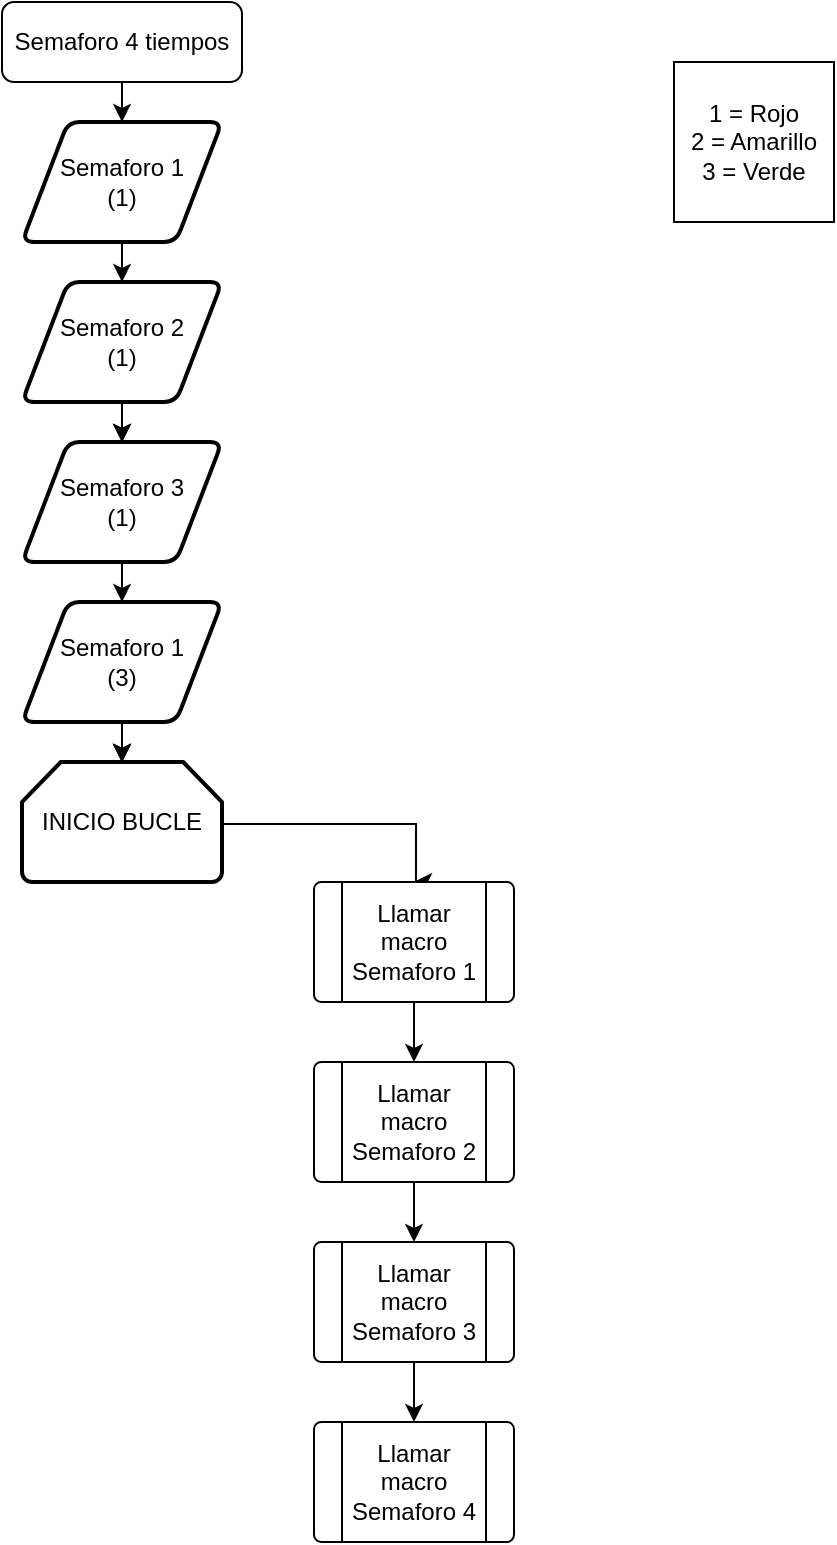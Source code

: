 <mxfile version="24.7.17" pages="2">
  <diagram id="C5RBs43oDa-KdzZeNtuy" name="Cruce 4 tiempos">
    <mxGraphModel dx="1114" dy="600" grid="1" gridSize="10" guides="1" tooltips="1" connect="1" arrows="1" fold="1" page="1" pageScale="1" pageWidth="827" pageHeight="1169" math="0" shadow="0">
      <root>
        <mxCell id="WIyWlLk6GJQsqaUBKTNV-0" />
        <mxCell id="WIyWlLk6GJQsqaUBKTNV-1" parent="WIyWlLk6GJQsqaUBKTNV-0" />
        <mxCell id="AX6zMwulwrfoc-DZhRNo-4" style="edgeStyle=orthogonalEdgeStyle;rounded=0;orthogonalLoop=1;jettySize=auto;html=1;exitX=0.5;exitY=1;exitDx=0;exitDy=0;" edge="1" parent="WIyWlLk6GJQsqaUBKTNV-1" source="7kTXpm9uhwuU3PHlqAgr-0">
          <mxGeometry relative="1" as="geometry">
            <mxPoint x="414" y="110" as="targetPoint" />
          </mxGeometry>
        </mxCell>
        <mxCell id="WIyWlLk6GJQsqaUBKTNV-3" value="Semaforo 4 tiempos" style="rounded=1;whiteSpace=wrap;html=1;fontSize=12;glass=0;strokeWidth=1;shadow=0;" parent="WIyWlLk6GJQsqaUBKTNV-1" vertex="1">
          <mxGeometry x="354" y="20" width="120" height="40" as="geometry" />
        </mxCell>
        <mxCell id="AX6zMwulwrfoc-DZhRNo-17" style="edgeStyle=orthogonalEdgeStyle;rounded=0;orthogonalLoop=1;jettySize=auto;html=1;entryX=0.5;entryY=0;entryDx=0;entryDy=0;entryPerimeter=0;" edge="1" parent="WIyWlLk6GJQsqaUBKTNV-1">
          <mxGeometry relative="1" as="geometry">
            <mxPoint x="560" y="460" as="targetPoint" />
            <mxPoint x="464" y="430" as="sourcePoint" />
            <Array as="points">
              <mxPoint x="464" y="431" />
              <mxPoint x="561" y="431" />
            </Array>
          </mxGeometry>
        </mxCell>
        <mxCell id="AX6zMwulwrfoc-DZhRNo-14" value="INICIO BUCLE" style="strokeWidth=2;html=1;shape=mxgraph.flowchart.loop_limit;whiteSpace=wrap;" vertex="1" parent="WIyWlLk6GJQsqaUBKTNV-1">
          <mxGeometry x="364" y="400" width="100" height="60" as="geometry" />
        </mxCell>
        <mxCell id="AX6zMwulwrfoc-DZhRNo-26" value="1 = Rojo&lt;div&gt;2 = Amarillo&lt;/div&gt;&lt;div&gt;3 = Verde&lt;/div&gt;" style="whiteSpace=wrap;html=1;aspect=fixed;" vertex="1" parent="WIyWlLk6GJQsqaUBKTNV-1">
          <mxGeometry x="690" y="50" width="80" height="80" as="geometry" />
        </mxCell>
        <mxCell id="gZ1kkZL4DEU2fNk-iooH-0" value="&lt;div style=&quot;&quot;&gt;Llamar macro&lt;/div&gt;&lt;div style=&quot;&quot;&gt;Semaforo 1&lt;/div&gt;" style="verticalLabelPosition=middle;verticalAlign=middle;html=1;shape=process;whiteSpace=wrap;rounded=1;size=0.14;arcSize=6;align=center;labelPosition=center;" vertex="1" parent="WIyWlLk6GJQsqaUBKTNV-1">
          <mxGeometry x="510" y="460" width="100" height="60" as="geometry" />
        </mxCell>
        <mxCell id="DlWZdYN0ry0o2fQXSLOB-1" value="" style="edgeStyle=orthogonalEdgeStyle;rounded=0;orthogonalLoop=1;jettySize=auto;html=1;" edge="1" parent="WIyWlLk6GJQsqaUBKTNV-1" source="7kTXpm9uhwuU3PHlqAgr-0" target="DlWZdYN0ry0o2fQXSLOB-0">
          <mxGeometry relative="1" as="geometry" />
        </mxCell>
        <mxCell id="DlWZdYN0ry0o2fQXSLOB-2" value="" style="edgeStyle=orthogonalEdgeStyle;rounded=0;orthogonalLoop=1;jettySize=auto;html=1;" edge="1" parent="WIyWlLk6GJQsqaUBKTNV-1" source="DlWZdYN0ry0o2fQXSLOB-0" target="AX6zMwulwrfoc-DZhRNo-14">
          <mxGeometry relative="1" as="geometry" />
        </mxCell>
        <mxCell id="DlWZdYN0ry0o2fQXSLOB-3" value="" style="edgeStyle=orthogonalEdgeStyle;rounded=0;orthogonalLoop=1;jettySize=auto;html=1;" edge="1" parent="WIyWlLk6GJQsqaUBKTNV-1" source="DlWZdYN0ry0o2fQXSLOB-5" target="AX6zMwulwrfoc-DZhRNo-14">
          <mxGeometry relative="1" as="geometry" />
        </mxCell>
        <mxCell id="DlWZdYN0ry0o2fQXSLOB-4" value="" style="edgeStyle=orthogonalEdgeStyle;rounded=0;orthogonalLoop=1;jettySize=auto;html=1;" edge="1" parent="WIyWlLk6GJQsqaUBKTNV-1" source="DlWZdYN0ry0o2fQXSLOB-5" target="AX6zMwulwrfoc-DZhRNo-14">
          <mxGeometry relative="1" as="geometry" />
        </mxCell>
        <mxCell id="DlWZdYN0ry0o2fQXSLOB-6" value="" style="edgeStyle=orthogonalEdgeStyle;rounded=0;orthogonalLoop=1;jettySize=auto;html=1;" edge="1" parent="WIyWlLk6GJQsqaUBKTNV-1" source="DlWZdYN0ry0o2fQXSLOB-0" target="DlWZdYN0ry0o2fQXSLOB-5">
          <mxGeometry relative="1" as="geometry" />
        </mxCell>
        <mxCell id="DlWZdYN0ry0o2fQXSLOB-0" value="Semaforo 2&lt;div&gt;(1)&lt;/div&gt;" style="shape=parallelogram;html=1;strokeWidth=2;perimeter=parallelogramPerimeter;whiteSpace=wrap;rounded=1;arcSize=12;size=0.23;" vertex="1" parent="WIyWlLk6GJQsqaUBKTNV-1">
          <mxGeometry x="364" y="160" width="100" height="60" as="geometry" />
        </mxCell>
        <mxCell id="DlWZdYN0ry0o2fQXSLOB-7" value="" style="edgeStyle=orthogonalEdgeStyle;rounded=0;orthogonalLoop=1;jettySize=auto;html=1;" edge="1" parent="WIyWlLk6GJQsqaUBKTNV-1" source="DlWZdYN0ry0o2fQXSLOB-0" target="DlWZdYN0ry0o2fQXSLOB-5">
          <mxGeometry relative="1" as="geometry">
            <mxPoint x="414" y="250" as="sourcePoint" />
            <mxPoint x="414" y="390" as="targetPoint" />
          </mxGeometry>
        </mxCell>
        <mxCell id="DlWZdYN0ry0o2fQXSLOB-8" value="" style="edgeStyle=orthogonalEdgeStyle;rounded=0;orthogonalLoop=1;jettySize=auto;html=1;" edge="1" parent="WIyWlLk6GJQsqaUBKTNV-1" source="DlWZdYN0ry0o2fQXSLOB-0" target="DlWZdYN0ry0o2fQXSLOB-5">
          <mxGeometry relative="1" as="geometry">
            <mxPoint x="414" y="240" as="sourcePoint" />
            <mxPoint x="414" y="390" as="targetPoint" />
          </mxGeometry>
        </mxCell>
        <mxCell id="DlWZdYN0ry0o2fQXSLOB-9" value="" style="edgeStyle=orthogonalEdgeStyle;rounded=0;orthogonalLoop=1;jettySize=auto;html=1;" edge="1" parent="WIyWlLk6GJQsqaUBKTNV-1" source="DlWZdYN0ry0o2fQXSLOB-5" target="AX6zMwulwrfoc-DZhRNo-14">
          <mxGeometry relative="1" as="geometry" />
        </mxCell>
        <mxCell id="DlWZdYN0ry0o2fQXSLOB-10" value="" style="edgeStyle=orthogonalEdgeStyle;rounded=0;orthogonalLoop=1;jettySize=auto;html=1;" edge="1" parent="WIyWlLk6GJQsqaUBKTNV-1" source="DlWZdYN0ry0o2fQXSLOB-5" target="AX6zMwulwrfoc-DZhRNo-14">
          <mxGeometry relative="1" as="geometry" />
        </mxCell>
        <mxCell id="DlWZdYN0ry0o2fQXSLOB-12" value="" style="edgeStyle=orthogonalEdgeStyle;rounded=0;orthogonalLoop=1;jettySize=auto;html=1;" edge="1" parent="WIyWlLk6GJQsqaUBKTNV-1" source="DlWZdYN0ry0o2fQXSLOB-5" target="DlWZdYN0ry0o2fQXSLOB-11">
          <mxGeometry relative="1" as="geometry">
            <mxPoint x="414" y="290" as="sourcePoint" />
          </mxGeometry>
        </mxCell>
        <mxCell id="DlWZdYN0ry0o2fQXSLOB-11" value="Semaforo 1&lt;div&gt;(3)&lt;/div&gt;" style="shape=parallelogram;html=1;strokeWidth=2;perimeter=parallelogramPerimeter;whiteSpace=wrap;rounded=1;arcSize=12;size=0.23;" vertex="1" parent="WIyWlLk6GJQsqaUBKTNV-1">
          <mxGeometry x="364" y="320" width="100" height="60" as="geometry" />
        </mxCell>
        <mxCell id="DlWZdYN0ry0o2fQXSLOB-13" value="" style="edgeStyle=orthogonalEdgeStyle;rounded=0;orthogonalLoop=1;jettySize=auto;html=1;exitX=0.5;exitY=1;exitDx=0;exitDy=0;" edge="1" parent="WIyWlLk6GJQsqaUBKTNV-1" source="WIyWlLk6GJQsqaUBKTNV-3" target="7kTXpm9uhwuU3PHlqAgr-0">
          <mxGeometry relative="1" as="geometry">
            <mxPoint x="414" y="60" as="sourcePoint" />
            <mxPoint x="414" y="110" as="targetPoint" />
          </mxGeometry>
        </mxCell>
        <mxCell id="7kTXpm9uhwuU3PHlqAgr-0" value="Semaforo 1&lt;div&gt;(1)&lt;/div&gt;" style="shape=parallelogram;html=1;strokeWidth=2;perimeter=parallelogramPerimeter;whiteSpace=wrap;rounded=1;arcSize=12;size=0.23;" vertex="1" parent="WIyWlLk6GJQsqaUBKTNV-1">
          <mxGeometry x="364" y="80" width="100" height="60" as="geometry" />
        </mxCell>
        <mxCell id="DlWZdYN0ry0o2fQXSLOB-14" value="" style="edgeStyle=orthogonalEdgeStyle;rounded=0;orthogonalLoop=1;jettySize=auto;html=1;" edge="1" parent="WIyWlLk6GJQsqaUBKTNV-1" target="DlWZdYN0ry0o2fQXSLOB-5">
          <mxGeometry relative="1" as="geometry">
            <mxPoint x="414" y="290" as="sourcePoint" />
            <mxPoint x="414" y="320" as="targetPoint" />
          </mxGeometry>
        </mxCell>
        <mxCell id="DlWZdYN0ry0o2fQXSLOB-5" value="Semaforo 3&lt;div&gt;(1)&lt;/div&gt;" style="shape=parallelogram;html=1;strokeWidth=2;perimeter=parallelogramPerimeter;whiteSpace=wrap;rounded=1;arcSize=12;size=0.23;" vertex="1" parent="WIyWlLk6GJQsqaUBKTNV-1">
          <mxGeometry x="364" y="240" width="100" height="60" as="geometry" />
        </mxCell>
        <mxCell id="BWx8qtgVp29zPPo0ozxf-1" style="edgeStyle=orthogonalEdgeStyle;rounded=0;orthogonalLoop=1;jettySize=auto;html=1;entryX=0.5;entryY=0;entryDx=0;entryDy=0;entryPerimeter=0;" edge="1" parent="WIyWlLk6GJQsqaUBKTNV-1" source="gZ1kkZL4DEU2fNk-iooH-0">
          <mxGeometry relative="1" as="geometry">
            <mxPoint x="560" y="550" as="targetPoint" />
          </mxGeometry>
        </mxCell>
        <mxCell id="nHGBtQ9SYNo-Ch3gDnJf-2" value="" style="edgeStyle=orthogonalEdgeStyle;rounded=0;orthogonalLoop=1;jettySize=auto;html=1;" edge="1" parent="WIyWlLk6GJQsqaUBKTNV-1" source="nHGBtQ9SYNo-Ch3gDnJf-0" target="nHGBtQ9SYNo-Ch3gDnJf-1">
          <mxGeometry relative="1" as="geometry" />
        </mxCell>
        <mxCell id="nHGBtQ9SYNo-Ch3gDnJf-0" value="&lt;div style=&quot;&quot;&gt;Llamar macro&lt;/div&gt;&lt;div style=&quot;&quot;&gt;Semaforo 2&lt;/div&gt;" style="verticalLabelPosition=middle;verticalAlign=middle;html=1;shape=process;whiteSpace=wrap;rounded=1;size=0.14;arcSize=6;align=center;labelPosition=center;" vertex="1" parent="WIyWlLk6GJQsqaUBKTNV-1">
          <mxGeometry x="510" y="550" width="100" height="60" as="geometry" />
        </mxCell>
        <mxCell id="nHGBtQ9SYNo-Ch3gDnJf-4" value="" style="edgeStyle=orthogonalEdgeStyle;rounded=0;orthogonalLoop=1;jettySize=auto;html=1;" edge="1" parent="WIyWlLk6GJQsqaUBKTNV-1" source="nHGBtQ9SYNo-Ch3gDnJf-1" target="nHGBtQ9SYNo-Ch3gDnJf-3">
          <mxGeometry relative="1" as="geometry" />
        </mxCell>
        <mxCell id="nHGBtQ9SYNo-Ch3gDnJf-1" value="&lt;div style=&quot;&quot;&gt;Llamar macro&lt;/div&gt;&lt;div style=&quot;&quot;&gt;Semaforo 3&lt;/div&gt;" style="verticalLabelPosition=middle;verticalAlign=middle;html=1;shape=process;whiteSpace=wrap;rounded=1;size=0.14;arcSize=6;align=center;labelPosition=center;" vertex="1" parent="WIyWlLk6GJQsqaUBKTNV-1">
          <mxGeometry x="510" y="640" width="100" height="60" as="geometry" />
        </mxCell>
        <mxCell id="nHGBtQ9SYNo-Ch3gDnJf-3" value="&lt;div style=&quot;&quot;&gt;Llamar macro&lt;/div&gt;&lt;div style=&quot;&quot;&gt;Semaforo 4&lt;/div&gt;" style="verticalLabelPosition=middle;verticalAlign=middle;html=1;shape=process;whiteSpace=wrap;rounded=1;size=0.14;arcSize=6;align=center;labelPosition=center;" vertex="1" parent="WIyWlLk6GJQsqaUBKTNV-1">
          <mxGeometry x="510" y="730" width="100" height="60" as="geometry" />
        </mxCell>
      </root>
    </mxGraphModel>
  </diagram>
  <diagram id="z97XvdSDalEI1v8VXI9O" name="Macros">
    <mxGraphModel dx="1114" dy="600" grid="1" gridSize="10" guides="1" tooltips="1" connect="1" arrows="1" fold="1" page="1" pageScale="1" pageWidth="827" pageHeight="1169" math="0" shadow="0">
      <root>
        <mxCell id="0" />
        <mxCell id="1" parent="0" />
        <mxCell id="Du2LEcnjEsH2kqTdk01d-3" style="edgeStyle=orthogonalEdgeStyle;rounded=0;orthogonalLoop=1;jettySize=auto;html=1;" edge="1" parent="1" source="Du2LEcnjEsH2kqTdk01d-4" target="Du2LEcnjEsH2kqTdk01d-6">
          <mxGeometry relative="1" as="geometry" />
        </mxCell>
        <mxCell id="Du2LEcnjEsH2kqTdk01d-4" value="3" style="shape=parallelogram;html=1;strokeWidth=2;perimeter=parallelogramPerimeter;whiteSpace=wrap;rounded=1;arcSize=12;size=0.23;" vertex="1" parent="1">
          <mxGeometry x="20" y="60" width="100" height="60" as="geometry" />
        </mxCell>
        <mxCell id="Du2LEcnjEsH2kqTdk01d-5" style="edgeStyle=orthogonalEdgeStyle;rounded=0;orthogonalLoop=1;jettySize=auto;html=1;entryX=0.5;entryY=0;entryDx=0;entryDy=0;" edge="1" parent="1" source="Du2LEcnjEsH2kqTdk01d-6" target="Du2LEcnjEsH2kqTdk01d-7">
          <mxGeometry relative="1" as="geometry" />
        </mxCell>
        <mxCell id="Du2LEcnjEsH2kqTdk01d-6" value="Retardo de&amp;nbsp;&lt;div&gt;27&lt;/div&gt;&lt;div&gt;Segundos&lt;/div&gt;" style="strokeWidth=2;html=1;shape=mxgraph.flowchart.delay;whiteSpace=wrap;" vertex="1" parent="1">
          <mxGeometry x="20" y="150" width="100" height="60" as="geometry" />
        </mxCell>
        <mxCell id="F_aArneI_mDVkDAZ-vPQ-2" style="edgeStyle=orthogonalEdgeStyle;rounded=0;orthogonalLoop=1;jettySize=auto;html=1;" edge="1" parent="1" source="Du2LEcnjEsH2kqTdk01d-7" target="F_aArneI_mDVkDAZ-vPQ-1">
          <mxGeometry relative="1" as="geometry" />
        </mxCell>
        <mxCell id="Du2LEcnjEsH2kqTdk01d-7" value="2" style="shape=parallelogram;html=1;strokeWidth=2;perimeter=parallelogramPerimeter;whiteSpace=wrap;rounded=1;arcSize=12;size=0.23;" vertex="1" parent="1">
          <mxGeometry x="20" y="240" width="100" height="60" as="geometry" />
        </mxCell>
        <mxCell id="Du2LEcnjEsH2kqTdk01d-8" style="edgeStyle=orthogonalEdgeStyle;rounded=0;orthogonalLoop=1;jettySize=auto;html=1;exitX=0.5;exitY=1;exitDx=0;exitDy=0;exitPerimeter=0;" edge="1" parent="1" source="Du2LEcnjEsH2kqTdk01d-6" target="Du2LEcnjEsH2kqTdk01d-6">
          <mxGeometry relative="1" as="geometry" />
        </mxCell>
        <mxCell id="SOfyhN1m65_F0PXyqz_T-1" value="&lt;div&gt;1 = Rojo&lt;/div&gt;&lt;div&gt;2 = Amarillo&lt;/div&gt;&lt;div&gt;3 = Verde&lt;/div&gt;" style="whiteSpace=wrap;html=1;aspect=fixed;" vertex="1" parent="1">
          <mxGeometry x="590" y="20" width="80" height="80" as="geometry" />
        </mxCell>
        <mxCell id="F_aArneI_mDVkDAZ-vPQ-4" style="edgeStyle=orthogonalEdgeStyle;rounded=0;orthogonalLoop=1;jettySize=auto;html=1;entryX=0.5;entryY=0;entryDx=0;entryDy=0;" edge="1" parent="1" source="F_aArneI_mDVkDAZ-vPQ-1" target="F_aArneI_mDVkDAZ-vPQ-3">
          <mxGeometry relative="1" as="geometry" />
        </mxCell>
        <mxCell id="F_aArneI_mDVkDAZ-vPQ-1" value="Retardo de&amp;nbsp;&lt;div&gt;3&lt;/div&gt;&lt;div&gt;Segundos&lt;/div&gt;" style="strokeWidth=2;html=1;shape=mxgraph.flowchart.delay;whiteSpace=wrap;" vertex="1" parent="1">
          <mxGeometry x="20" y="330" width="100" height="60" as="geometry" />
        </mxCell>
        <mxCell id="F_aArneI_mDVkDAZ-vPQ-3" value="1" style="shape=parallelogram;html=1;strokeWidth=2;perimeter=parallelogramPerimeter;whiteSpace=wrap;rounded=1;arcSize=12;size=0.23;" vertex="1" parent="1">
          <mxGeometry x="20" y="420" width="100" height="60" as="geometry" />
        </mxCell>
        <mxCell id="OmC4L6xoLTWhpBqTy5O4-1" value="Semaforo 1" style="rounded=1;whiteSpace=wrap;html=1;fontSize=12;glass=0;strokeWidth=1;shadow=0;" vertex="1" parent="1">
          <mxGeometry x="10" y="10" width="120" height="40" as="geometry" />
        </mxCell>
        <mxCell id="TpWqUQVypfkHjd1mteME-1" value="Semaforo 2" style="rounded=1;whiteSpace=wrap;html=1;fontSize=12;glass=0;strokeWidth=1;shadow=0;" vertex="1" parent="1">
          <mxGeometry x="160" y="10" width="120" height="40" as="geometry" />
        </mxCell>
        <mxCell id="TpWqUQVypfkHjd1mteME-2" style="edgeStyle=orthogonalEdgeStyle;rounded=0;orthogonalLoop=1;jettySize=auto;html=1;" edge="1" parent="1" source="TpWqUQVypfkHjd1mteME-3" target="TpWqUQVypfkHjd1mteME-5">
          <mxGeometry relative="1" as="geometry" />
        </mxCell>
        <mxCell id="TpWqUQVypfkHjd1mteME-3" value="3" style="shape=parallelogram;html=1;strokeWidth=2;perimeter=parallelogramPerimeter;whiteSpace=wrap;rounded=1;arcSize=12;size=0.23;" vertex="1" parent="1">
          <mxGeometry x="170" y="60" width="100" height="60" as="geometry" />
        </mxCell>
        <mxCell id="TpWqUQVypfkHjd1mteME-4" style="edgeStyle=orthogonalEdgeStyle;rounded=0;orthogonalLoop=1;jettySize=auto;html=1;entryX=0.5;entryY=0;entryDx=0;entryDy=0;" edge="1" parent="1" source="TpWqUQVypfkHjd1mteME-5" target="TpWqUQVypfkHjd1mteME-7">
          <mxGeometry relative="1" as="geometry" />
        </mxCell>
        <mxCell id="TpWqUQVypfkHjd1mteME-5" value="Retardo de&amp;nbsp;&lt;div&gt;27&lt;/div&gt;&lt;div&gt;Segundos&lt;/div&gt;" style="strokeWidth=2;html=1;shape=mxgraph.flowchart.delay;whiteSpace=wrap;" vertex="1" parent="1">
          <mxGeometry x="170" y="150" width="100" height="60" as="geometry" />
        </mxCell>
        <mxCell id="TpWqUQVypfkHjd1mteME-6" style="edgeStyle=orthogonalEdgeStyle;rounded=0;orthogonalLoop=1;jettySize=auto;html=1;" edge="1" parent="1" source="TpWqUQVypfkHjd1mteME-7" target="TpWqUQVypfkHjd1mteME-10">
          <mxGeometry relative="1" as="geometry" />
        </mxCell>
        <mxCell id="TpWqUQVypfkHjd1mteME-7" value="2" style="shape=parallelogram;html=1;strokeWidth=2;perimeter=parallelogramPerimeter;whiteSpace=wrap;rounded=1;arcSize=12;size=0.23;" vertex="1" parent="1">
          <mxGeometry x="170" y="240" width="100" height="60" as="geometry" />
        </mxCell>
        <mxCell id="TpWqUQVypfkHjd1mteME-8" style="edgeStyle=orthogonalEdgeStyle;rounded=0;orthogonalLoop=1;jettySize=auto;html=1;exitX=0.5;exitY=1;exitDx=0;exitDy=0;exitPerimeter=0;" edge="1" parent="1" source="TpWqUQVypfkHjd1mteME-5" target="TpWqUQVypfkHjd1mteME-5">
          <mxGeometry relative="1" as="geometry" />
        </mxCell>
        <mxCell id="TpWqUQVypfkHjd1mteME-9" style="edgeStyle=orthogonalEdgeStyle;rounded=0;orthogonalLoop=1;jettySize=auto;html=1;entryX=0.5;entryY=0;entryDx=0;entryDy=0;" edge="1" parent="1" source="TpWqUQVypfkHjd1mteME-10" target="TpWqUQVypfkHjd1mteME-11">
          <mxGeometry relative="1" as="geometry" />
        </mxCell>
        <mxCell id="TpWqUQVypfkHjd1mteME-10" value="Retardo de&amp;nbsp;&lt;div&gt;3&lt;/div&gt;&lt;div&gt;Segundos&lt;/div&gt;" style="strokeWidth=2;html=1;shape=mxgraph.flowchart.delay;whiteSpace=wrap;" vertex="1" parent="1">
          <mxGeometry x="170" y="330" width="100" height="60" as="geometry" />
        </mxCell>
        <mxCell id="TpWqUQVypfkHjd1mteME-11" value="1" style="shape=parallelogram;html=1;strokeWidth=2;perimeter=parallelogramPerimeter;whiteSpace=wrap;rounded=1;arcSize=12;size=0.23;" vertex="1" parent="1">
          <mxGeometry x="170" y="420" width="100" height="60" as="geometry" />
        </mxCell>
        <mxCell id="TpWqUQVypfkHjd1mteME-12" value="Semaforo 3" style="rounded=1;whiteSpace=wrap;html=1;fontSize=12;glass=0;strokeWidth=1;shadow=0;" vertex="1" parent="1">
          <mxGeometry x="300" y="10" width="120" height="40" as="geometry" />
        </mxCell>
        <mxCell id="TpWqUQVypfkHjd1mteME-13" style="edgeStyle=orthogonalEdgeStyle;rounded=0;orthogonalLoop=1;jettySize=auto;html=1;" edge="1" parent="1" source="TpWqUQVypfkHjd1mteME-14" target="TpWqUQVypfkHjd1mteME-16">
          <mxGeometry relative="1" as="geometry" />
        </mxCell>
        <mxCell id="TpWqUQVypfkHjd1mteME-14" value="3" style="shape=parallelogram;html=1;strokeWidth=2;perimeter=parallelogramPerimeter;whiteSpace=wrap;rounded=1;arcSize=12;size=0.23;" vertex="1" parent="1">
          <mxGeometry x="310" y="60" width="100" height="60" as="geometry" />
        </mxCell>
        <mxCell id="TpWqUQVypfkHjd1mteME-15" style="edgeStyle=orthogonalEdgeStyle;rounded=0;orthogonalLoop=1;jettySize=auto;html=1;entryX=0.5;entryY=0;entryDx=0;entryDy=0;" edge="1" parent="1" source="TpWqUQVypfkHjd1mteME-16" target="TpWqUQVypfkHjd1mteME-18">
          <mxGeometry relative="1" as="geometry" />
        </mxCell>
        <mxCell id="TpWqUQVypfkHjd1mteME-16" value="Retardo de&amp;nbsp;&lt;div&gt;27&lt;/div&gt;&lt;div&gt;Segundos&lt;/div&gt;" style="strokeWidth=2;html=1;shape=mxgraph.flowchart.delay;whiteSpace=wrap;" vertex="1" parent="1">
          <mxGeometry x="310" y="150" width="100" height="60" as="geometry" />
        </mxCell>
        <mxCell id="TpWqUQVypfkHjd1mteME-17" style="edgeStyle=orthogonalEdgeStyle;rounded=0;orthogonalLoop=1;jettySize=auto;html=1;" edge="1" parent="1" source="TpWqUQVypfkHjd1mteME-18" target="TpWqUQVypfkHjd1mteME-21">
          <mxGeometry relative="1" as="geometry" />
        </mxCell>
        <mxCell id="TpWqUQVypfkHjd1mteME-18" value="2" style="shape=parallelogram;html=1;strokeWidth=2;perimeter=parallelogramPerimeter;whiteSpace=wrap;rounded=1;arcSize=12;size=0.23;" vertex="1" parent="1">
          <mxGeometry x="310" y="240" width="100" height="60" as="geometry" />
        </mxCell>
        <mxCell id="TpWqUQVypfkHjd1mteME-19" style="edgeStyle=orthogonalEdgeStyle;rounded=0;orthogonalLoop=1;jettySize=auto;html=1;exitX=0.5;exitY=1;exitDx=0;exitDy=0;exitPerimeter=0;" edge="1" parent="1" source="TpWqUQVypfkHjd1mteME-16" target="TpWqUQVypfkHjd1mteME-16">
          <mxGeometry relative="1" as="geometry" />
        </mxCell>
        <mxCell id="TpWqUQVypfkHjd1mteME-20" style="edgeStyle=orthogonalEdgeStyle;rounded=0;orthogonalLoop=1;jettySize=auto;html=1;entryX=0.5;entryY=0;entryDx=0;entryDy=0;" edge="1" parent="1" source="TpWqUQVypfkHjd1mteME-21" target="TpWqUQVypfkHjd1mteME-22">
          <mxGeometry relative="1" as="geometry" />
        </mxCell>
        <mxCell id="TpWqUQVypfkHjd1mteME-21" value="Retardo de&amp;nbsp;&lt;div&gt;3&lt;/div&gt;&lt;div&gt;Segundos&lt;/div&gt;" style="strokeWidth=2;html=1;shape=mxgraph.flowchart.delay;whiteSpace=wrap;" vertex="1" parent="1">
          <mxGeometry x="310" y="330" width="100" height="60" as="geometry" />
        </mxCell>
        <mxCell id="TpWqUQVypfkHjd1mteME-22" value="1" style="shape=parallelogram;html=1;strokeWidth=2;perimeter=parallelogramPerimeter;whiteSpace=wrap;rounded=1;arcSize=12;size=0.23;" vertex="1" parent="1">
          <mxGeometry x="310" y="420" width="100" height="60" as="geometry" />
        </mxCell>
        <mxCell id="TpWqUQVypfkHjd1mteME-23" value="Semaforo 4" style="rounded=1;whiteSpace=wrap;html=1;fontSize=12;glass=0;strokeWidth=1;shadow=0;" vertex="1" parent="1">
          <mxGeometry x="450" y="10" width="120" height="40" as="geometry" />
        </mxCell>
        <mxCell id="TpWqUQVypfkHjd1mteME-24" style="edgeStyle=orthogonalEdgeStyle;rounded=0;orthogonalLoop=1;jettySize=auto;html=1;" edge="1" parent="1" source="TpWqUQVypfkHjd1mteME-25" target="TpWqUQVypfkHjd1mteME-27">
          <mxGeometry relative="1" as="geometry" />
        </mxCell>
        <mxCell id="TpWqUQVypfkHjd1mteME-25" value="3" style="shape=parallelogram;html=1;strokeWidth=2;perimeter=parallelogramPerimeter;whiteSpace=wrap;rounded=1;arcSize=12;size=0.23;" vertex="1" parent="1">
          <mxGeometry x="460" y="60" width="100" height="60" as="geometry" />
        </mxCell>
        <mxCell id="TpWqUQVypfkHjd1mteME-26" style="edgeStyle=orthogonalEdgeStyle;rounded=0;orthogonalLoop=1;jettySize=auto;html=1;entryX=0.5;entryY=0;entryDx=0;entryDy=0;" edge="1" parent="1" source="TpWqUQVypfkHjd1mteME-27" target="TpWqUQVypfkHjd1mteME-29">
          <mxGeometry relative="1" as="geometry" />
        </mxCell>
        <mxCell id="TpWqUQVypfkHjd1mteME-27" value="Retardo de&amp;nbsp;&lt;div&gt;27&lt;/div&gt;&lt;div&gt;Segundos&lt;/div&gt;" style="strokeWidth=2;html=1;shape=mxgraph.flowchart.delay;whiteSpace=wrap;" vertex="1" parent="1">
          <mxGeometry x="460" y="150" width="100" height="60" as="geometry" />
        </mxCell>
        <mxCell id="TpWqUQVypfkHjd1mteME-28" style="edgeStyle=orthogonalEdgeStyle;rounded=0;orthogonalLoop=1;jettySize=auto;html=1;" edge="1" parent="1" source="TpWqUQVypfkHjd1mteME-29" target="TpWqUQVypfkHjd1mteME-32">
          <mxGeometry relative="1" as="geometry" />
        </mxCell>
        <mxCell id="TpWqUQVypfkHjd1mteME-29" value="2" style="shape=parallelogram;html=1;strokeWidth=2;perimeter=parallelogramPerimeter;whiteSpace=wrap;rounded=1;arcSize=12;size=0.23;" vertex="1" parent="1">
          <mxGeometry x="460" y="240" width="100" height="60" as="geometry" />
        </mxCell>
        <mxCell id="TpWqUQVypfkHjd1mteME-30" style="edgeStyle=orthogonalEdgeStyle;rounded=0;orthogonalLoop=1;jettySize=auto;html=1;exitX=0.5;exitY=1;exitDx=0;exitDy=0;exitPerimeter=0;" edge="1" parent="1" source="TpWqUQVypfkHjd1mteME-27" target="TpWqUQVypfkHjd1mteME-27">
          <mxGeometry relative="1" as="geometry" />
        </mxCell>
        <mxCell id="TpWqUQVypfkHjd1mteME-31" style="edgeStyle=orthogonalEdgeStyle;rounded=0;orthogonalLoop=1;jettySize=auto;html=1;entryX=0.5;entryY=0;entryDx=0;entryDy=0;" edge="1" parent="1" source="TpWqUQVypfkHjd1mteME-32" target="TpWqUQVypfkHjd1mteME-33">
          <mxGeometry relative="1" as="geometry" />
        </mxCell>
        <mxCell id="TpWqUQVypfkHjd1mteME-32" value="Retardo de&amp;nbsp;&lt;div&gt;3&lt;/div&gt;&lt;div&gt;Segundos&lt;/div&gt;" style="strokeWidth=2;html=1;shape=mxgraph.flowchart.delay;whiteSpace=wrap;" vertex="1" parent="1">
          <mxGeometry x="460" y="330" width="100" height="60" as="geometry" />
        </mxCell>
        <mxCell id="TpWqUQVypfkHjd1mteME-33" value="1" style="shape=parallelogram;html=1;strokeWidth=2;perimeter=parallelogramPerimeter;whiteSpace=wrap;rounded=1;arcSize=12;size=0.23;" vertex="1" parent="1">
          <mxGeometry x="460" y="420" width="100" height="60" as="geometry" />
        </mxCell>
        <mxCell id="ipqsyfd1TiysxZASrLhH-1" value="Retardo&lt;div&gt;30&lt;/div&gt;&lt;div&gt;Segundos&lt;/div&gt;" style="strokeWidth=2;html=1;shape=mxgraph.flowchart.delay;whiteSpace=wrap;" vertex="1" parent="1">
          <mxGeometry x="20" y="510" width="100" height="60" as="geometry" />
        </mxCell>
        <mxCell id="ipqsyfd1TiysxZASrLhH-2" value="Retardo&lt;div&gt;30&lt;/div&gt;&lt;div&gt;Segundos&lt;/div&gt;" style="strokeWidth=2;html=1;shape=mxgraph.flowchart.delay;whiteSpace=wrap;" vertex="1" parent="1">
          <mxGeometry x="170" y="510" width="100" height="60" as="geometry" />
        </mxCell>
        <mxCell id="ipqsyfd1TiysxZASrLhH-3" value="Retardo&lt;div&gt;30&lt;/div&gt;&lt;div&gt;Segundos&lt;/div&gt;" style="strokeWidth=2;html=1;shape=mxgraph.flowchart.delay;whiteSpace=wrap;" vertex="1" parent="1">
          <mxGeometry x="310" y="510" width="100" height="60" as="geometry" />
        </mxCell>
        <mxCell id="ipqsyfd1TiysxZASrLhH-4" value="Retardo&lt;div&gt;30&lt;/div&gt;&lt;div&gt;Segundos&lt;/div&gt;" style="strokeWidth=2;html=1;shape=mxgraph.flowchart.delay;whiteSpace=wrap;" vertex="1" parent="1">
          <mxGeometry x="460" y="510" width="100" height="60" as="geometry" />
        </mxCell>
        <mxCell id="ipqsyfd1TiysxZASrLhH-5" style="edgeStyle=orthogonalEdgeStyle;rounded=0;orthogonalLoop=1;jettySize=auto;html=1;entryX=0.5;entryY=0;entryDx=0;entryDy=0;entryPerimeter=0;" edge="1" parent="1" source="TpWqUQVypfkHjd1mteME-33" target="ipqsyfd1TiysxZASrLhH-4">
          <mxGeometry relative="1" as="geometry" />
        </mxCell>
        <mxCell id="ipqsyfd1TiysxZASrLhH-6" style="edgeStyle=orthogonalEdgeStyle;rounded=0;orthogonalLoop=1;jettySize=auto;html=1;entryX=0.5;entryY=0;entryDx=0;entryDy=0;entryPerimeter=0;" edge="1" parent="1" source="TpWqUQVypfkHjd1mteME-22" target="ipqsyfd1TiysxZASrLhH-3">
          <mxGeometry relative="1" as="geometry" />
        </mxCell>
        <mxCell id="ipqsyfd1TiysxZASrLhH-7" style="edgeStyle=orthogonalEdgeStyle;rounded=0;orthogonalLoop=1;jettySize=auto;html=1;entryX=0.5;entryY=0;entryDx=0;entryDy=0;entryPerimeter=0;" edge="1" parent="1" source="TpWqUQVypfkHjd1mteME-11" target="ipqsyfd1TiysxZASrLhH-2">
          <mxGeometry relative="1" as="geometry" />
        </mxCell>
        <mxCell id="ipqsyfd1TiysxZASrLhH-8" style="edgeStyle=orthogonalEdgeStyle;rounded=0;orthogonalLoop=1;jettySize=auto;html=1;entryX=0.5;entryY=0;entryDx=0;entryDy=0;entryPerimeter=0;" edge="1" parent="1" source="F_aArneI_mDVkDAZ-vPQ-3" target="ipqsyfd1TiysxZASrLhH-1">
          <mxGeometry relative="1" as="geometry" />
        </mxCell>
      </root>
    </mxGraphModel>
  </diagram>
</mxfile>
